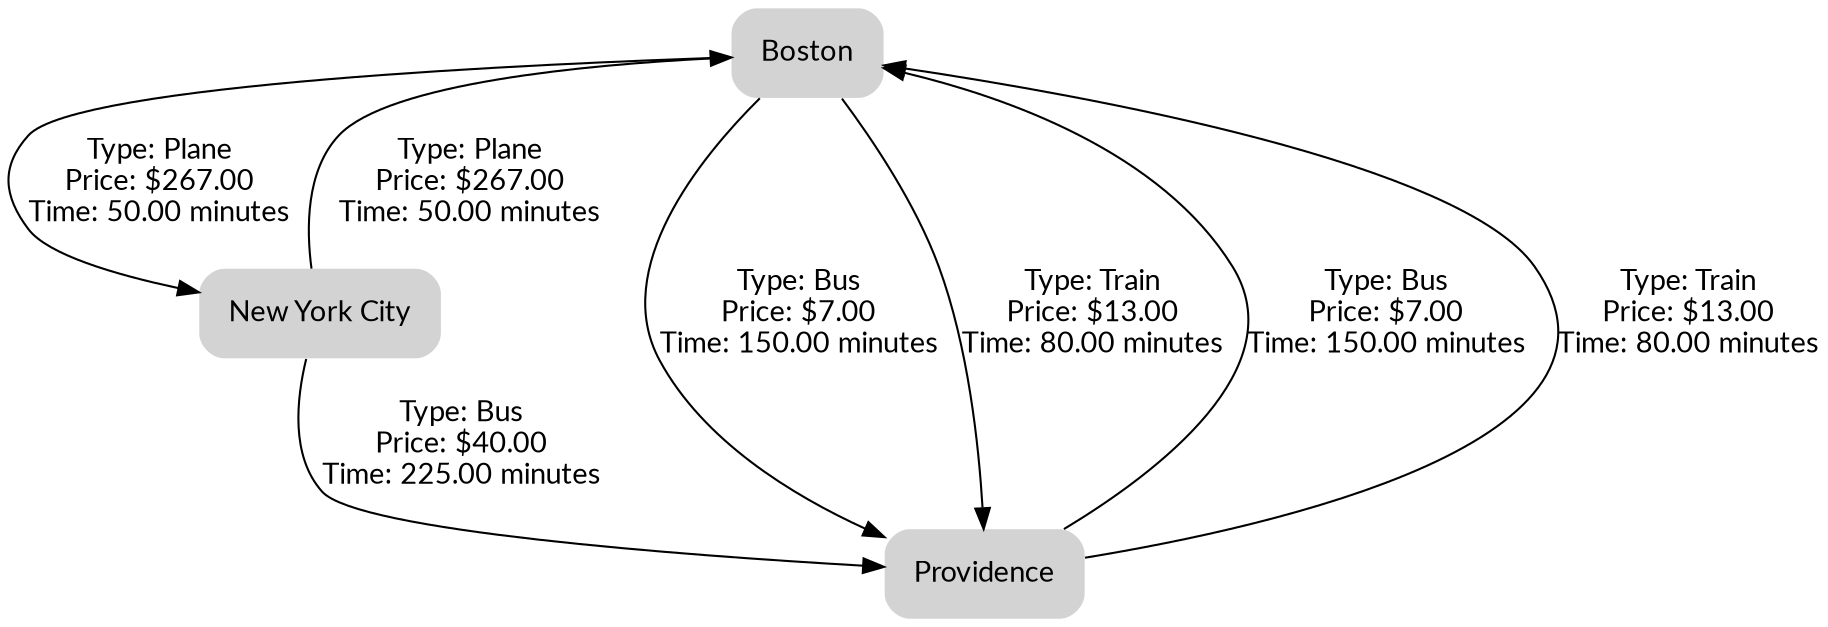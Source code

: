 digraph TravelPlanner {
	node [shape="plaintext" style="filled, rounded" fontname="Lato" margin=0.2]
	edge [fontname="Lato" labeldistance=5]
	"Boston"
	"New York City"
	"Providence"
	"Boston" -> "New York City" [label="Type: Plane\nPrice: $267.00\nTime: 50.00 minutes
"]
	"Boston" -> "Providence" [label="Type: Bus\nPrice: $7.00\nTime: 150.00 minutes
"]
	"Boston" -> "Providence" [label="Type: Train\nPrice: $13.00\nTime: 80.00 minutes
"]
	"Providence" -> "Boston" [label="Type: Bus\nPrice: $7.00\nTime: 150.00 minutes
"]
	"Providence" -> "Boston" [label="Type: Train\nPrice: $13.00\nTime: 80.00 minutes
"]
	"New York City" -> "Providence" [label="Type: Bus\nPrice: $40.00\nTime: 225.00 minutes
"]
	"New York City" -> "Boston" [label="Type: Plane\nPrice: $267.00\nTime: 50.00 minutes
"]
}